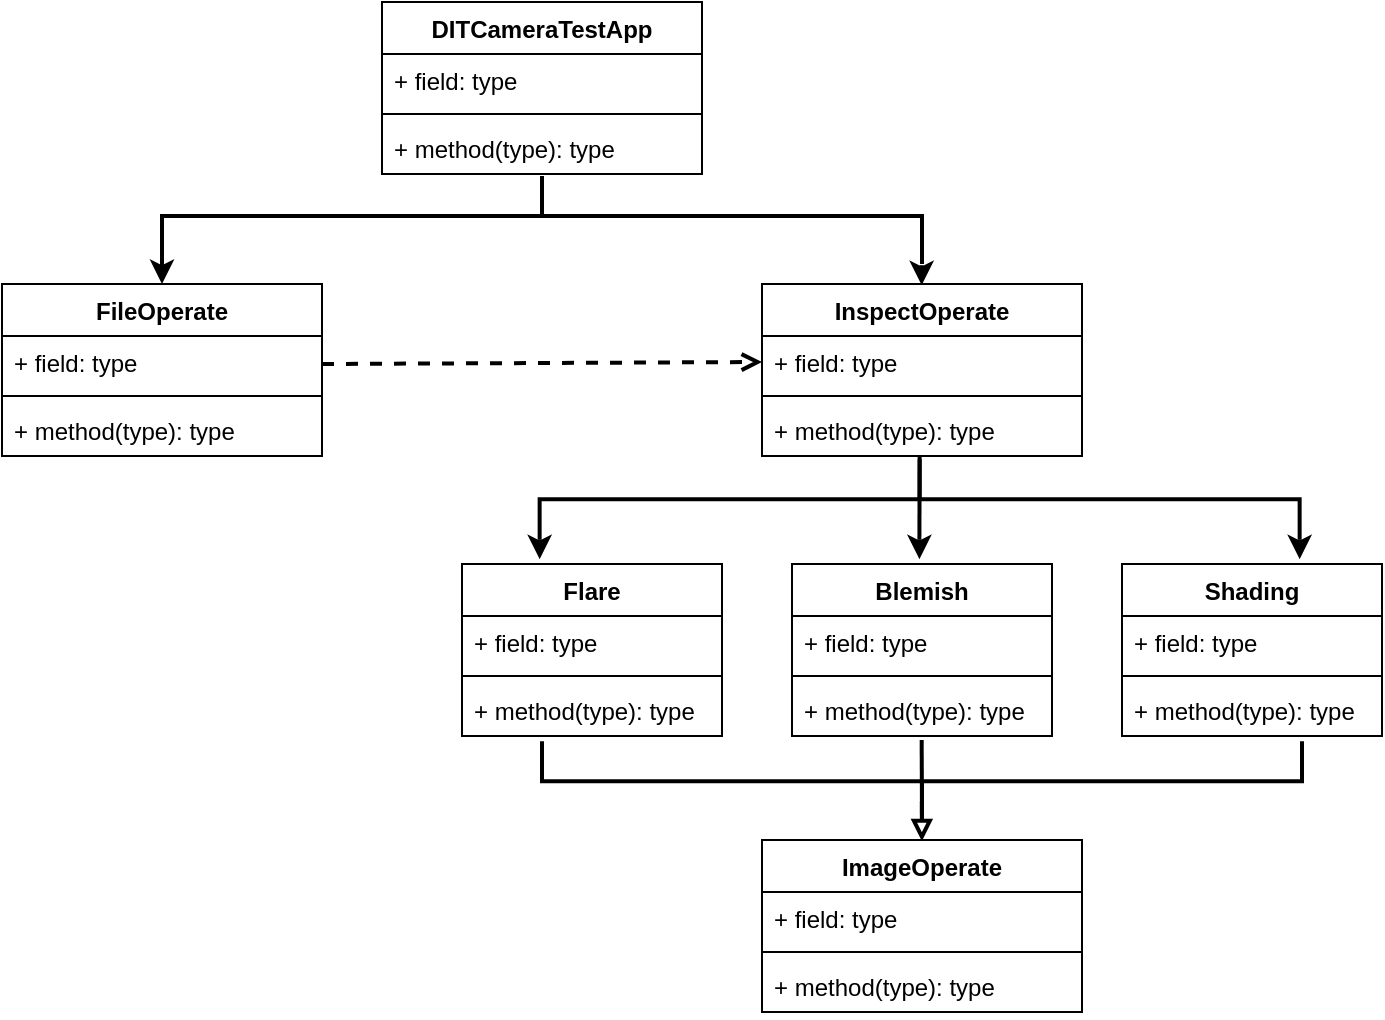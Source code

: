 <mxfile version="19.0.2" type="github"><diagram id="vqAaPXSRMTFe7XTVg5F0" name="第1頁"><mxGraphModel dx="920" dy="705" grid="1" gridSize="10" guides="1" tooltips="1" connect="1" arrows="1" fold="1" page="1" pageScale="1" pageWidth="827" pageHeight="1169" math="0" shadow="0"><root><mxCell id="0"/><mxCell id="1" parent="0"/><mxCell id="duV51yl1zNzty06JCO2b-62" value="" style="strokeWidth=2;html=1;shape=mxgraph.flowchart.annotation_2;align=left;labelPosition=right;pointerEvents=1;direction=north;fillColor=none;" vertex="1" parent="1"><mxGeometry x="370" y="529.6" width="380" height="40" as="geometry"/></mxCell><mxCell id="duV51yl1zNzty06JCO2b-6" value="DITCameraTestApp" style="swimlane;fontStyle=1;align=center;verticalAlign=top;childLayout=stackLayout;horizontal=1;startSize=26;horizontalStack=0;resizeParent=1;resizeParentMax=0;resizeLast=0;collapsible=1;marginBottom=0;" vertex="1" parent="1"><mxGeometry x="290" y="160" width="160" height="86" as="geometry"/></mxCell><mxCell id="duV51yl1zNzty06JCO2b-7" value="+ field: type" style="text;strokeColor=none;fillColor=none;align=left;verticalAlign=top;spacingLeft=4;spacingRight=4;overflow=hidden;rotatable=0;points=[[0,0.5],[1,0.5]];portConstraint=eastwest;" vertex="1" parent="duV51yl1zNzty06JCO2b-6"><mxGeometry y="26" width="160" height="26" as="geometry"/></mxCell><mxCell id="duV51yl1zNzty06JCO2b-8" value="" style="line;strokeWidth=1;fillColor=none;align=left;verticalAlign=middle;spacingTop=-1;spacingLeft=3;spacingRight=3;rotatable=0;labelPosition=right;points=[];portConstraint=eastwest;" vertex="1" parent="duV51yl1zNzty06JCO2b-6"><mxGeometry y="52" width="160" height="8" as="geometry"/></mxCell><mxCell id="duV51yl1zNzty06JCO2b-9" value="+ method(type): type" style="text;strokeColor=none;fillColor=none;align=left;verticalAlign=top;spacingLeft=4;spacingRight=4;overflow=hidden;rotatable=0;points=[[0,0.5],[1,0.5]];portConstraint=eastwest;" vertex="1" parent="duV51yl1zNzty06JCO2b-6"><mxGeometry y="60" width="160" height="26" as="geometry"/></mxCell><mxCell id="duV51yl1zNzty06JCO2b-11" value="FileOperate" style="swimlane;fontStyle=1;align=center;verticalAlign=top;childLayout=stackLayout;horizontal=1;startSize=26;horizontalStack=0;resizeParent=1;resizeParentMax=0;resizeLast=0;collapsible=1;marginBottom=0;" vertex="1" parent="1"><mxGeometry x="100" y="301" width="160" height="86" as="geometry"/></mxCell><mxCell id="duV51yl1zNzty06JCO2b-12" value="+ field: type" style="text;strokeColor=none;fillColor=none;align=left;verticalAlign=top;spacingLeft=4;spacingRight=4;overflow=hidden;rotatable=0;points=[[0,0.5],[1,0.5]];portConstraint=eastwest;" vertex="1" parent="duV51yl1zNzty06JCO2b-11"><mxGeometry y="26" width="160" height="26" as="geometry"/></mxCell><mxCell id="duV51yl1zNzty06JCO2b-13" value="" style="line;strokeWidth=1;fillColor=none;align=left;verticalAlign=middle;spacingTop=-1;spacingLeft=3;spacingRight=3;rotatable=0;labelPosition=right;points=[];portConstraint=eastwest;" vertex="1" parent="duV51yl1zNzty06JCO2b-11"><mxGeometry y="52" width="160" height="8" as="geometry"/></mxCell><mxCell id="duV51yl1zNzty06JCO2b-14" value="+ method(type): type" style="text;strokeColor=none;fillColor=none;align=left;verticalAlign=top;spacingLeft=4;spacingRight=4;overflow=hidden;rotatable=0;points=[[0,0.5],[1,0.5]];portConstraint=eastwest;" vertex="1" parent="duV51yl1zNzty06JCO2b-11"><mxGeometry y="60" width="160" height="26" as="geometry"/></mxCell><mxCell id="duV51yl1zNzty06JCO2b-24" value="Flare" style="swimlane;fontStyle=1;align=center;verticalAlign=top;childLayout=stackLayout;horizontal=1;startSize=26;horizontalStack=0;resizeParent=1;resizeParentMax=0;resizeLast=0;collapsible=1;marginBottom=0;" vertex="1" parent="1"><mxGeometry x="330" y="441" width="130" height="86" as="geometry"/></mxCell><mxCell id="duV51yl1zNzty06JCO2b-25" value="+ field: type" style="text;strokeColor=none;fillColor=none;align=left;verticalAlign=top;spacingLeft=4;spacingRight=4;overflow=hidden;rotatable=0;points=[[0,0.5],[1,0.5]];portConstraint=eastwest;" vertex="1" parent="duV51yl1zNzty06JCO2b-24"><mxGeometry y="26" width="130" height="26" as="geometry"/></mxCell><mxCell id="duV51yl1zNzty06JCO2b-26" value="" style="line;strokeWidth=1;fillColor=none;align=left;verticalAlign=middle;spacingTop=-1;spacingLeft=3;spacingRight=3;rotatable=0;labelPosition=right;points=[];portConstraint=eastwest;" vertex="1" parent="duV51yl1zNzty06JCO2b-24"><mxGeometry y="52" width="130" height="8" as="geometry"/></mxCell><mxCell id="duV51yl1zNzty06JCO2b-27" value="+ method(type): type" style="text;strokeColor=none;fillColor=none;align=left;verticalAlign=top;spacingLeft=4;spacingRight=4;overflow=hidden;rotatable=0;points=[[0,0.5],[1,0.5]];portConstraint=eastwest;" vertex="1" parent="duV51yl1zNzty06JCO2b-24"><mxGeometry y="60" width="130" height="26" as="geometry"/></mxCell><mxCell id="duV51yl1zNzty06JCO2b-32" value="Blemish" style="swimlane;fontStyle=1;align=center;verticalAlign=top;childLayout=stackLayout;horizontal=1;startSize=26;horizontalStack=0;resizeParent=1;resizeParentMax=0;resizeLast=0;collapsible=1;marginBottom=0;" vertex="1" parent="1"><mxGeometry x="495" y="441" width="130" height="86" as="geometry"/></mxCell><mxCell id="duV51yl1zNzty06JCO2b-33" value="+ field: type" style="text;strokeColor=none;fillColor=none;align=left;verticalAlign=top;spacingLeft=4;spacingRight=4;overflow=hidden;rotatable=0;points=[[0,0.5],[1,0.5]];portConstraint=eastwest;" vertex="1" parent="duV51yl1zNzty06JCO2b-32"><mxGeometry y="26" width="130" height="26" as="geometry"/></mxCell><mxCell id="duV51yl1zNzty06JCO2b-34" value="" style="line;strokeWidth=1;fillColor=none;align=left;verticalAlign=middle;spacingTop=-1;spacingLeft=3;spacingRight=3;rotatable=0;labelPosition=right;points=[];portConstraint=eastwest;" vertex="1" parent="duV51yl1zNzty06JCO2b-32"><mxGeometry y="52" width="130" height="8" as="geometry"/></mxCell><mxCell id="duV51yl1zNzty06JCO2b-35" value="+ method(type): type" style="text;strokeColor=none;fillColor=none;align=left;verticalAlign=top;spacingLeft=4;spacingRight=4;overflow=hidden;rotatable=0;points=[[0,0.5],[1,0.5]];portConstraint=eastwest;" vertex="1" parent="duV51yl1zNzty06JCO2b-32"><mxGeometry y="60" width="130" height="26" as="geometry"/></mxCell><mxCell id="duV51yl1zNzty06JCO2b-36" value="Shading" style="swimlane;fontStyle=1;align=center;verticalAlign=top;childLayout=stackLayout;horizontal=1;startSize=26;horizontalStack=0;resizeParent=1;resizeParentMax=0;resizeLast=0;collapsible=1;marginBottom=0;" vertex="1" parent="1"><mxGeometry x="660" y="441" width="130" height="86" as="geometry"/></mxCell><mxCell id="duV51yl1zNzty06JCO2b-37" value="+ field: type" style="text;strokeColor=none;fillColor=none;align=left;verticalAlign=top;spacingLeft=4;spacingRight=4;overflow=hidden;rotatable=0;points=[[0,0.5],[1,0.5]];portConstraint=eastwest;" vertex="1" parent="duV51yl1zNzty06JCO2b-36"><mxGeometry y="26" width="130" height="26" as="geometry"/></mxCell><mxCell id="duV51yl1zNzty06JCO2b-38" value="" style="line;strokeWidth=1;fillColor=none;align=left;verticalAlign=middle;spacingTop=-1;spacingLeft=3;spacingRight=3;rotatable=0;labelPosition=right;points=[];portConstraint=eastwest;" vertex="1" parent="duV51yl1zNzty06JCO2b-36"><mxGeometry y="52" width="130" height="8" as="geometry"/></mxCell><mxCell id="duV51yl1zNzty06JCO2b-39" value="+ method(type): type" style="text;strokeColor=none;fillColor=none;align=left;verticalAlign=top;spacingLeft=4;spacingRight=4;overflow=hidden;rotatable=0;points=[[0,0.5],[1,0.5]];portConstraint=eastwest;" vertex="1" parent="duV51yl1zNzty06JCO2b-36"><mxGeometry y="60" width="130" height="26" as="geometry"/></mxCell><mxCell id="duV51yl1zNzty06JCO2b-57" value="" style="strokeWidth=2;html=1;shape=mxgraph.flowchart.annotation_2;align=left;labelPosition=right;pointerEvents=1;direction=south;" vertex="1" parent="1"><mxGeometry x="368.82" y="388.6" width="380" height="40" as="geometry"/></mxCell><mxCell id="duV51yl1zNzty06JCO2b-59" value="" style="endArrow=none;html=1;rounded=0;strokeWidth=2;entryX=0.168;entryY=0.5;entryDx=0;entryDy=0;entryPerimeter=0;" edge="1" parent="1"><mxGeometry width="50" height="50" relative="1" as="geometry"><mxPoint x="558.7" y="428.6" as="sourcePoint"/><mxPoint x="558.82" y="387.0" as="targetPoint"/></mxGeometry></mxCell><mxCell id="duV51yl1zNzty06JCO2b-60" value="" style="strokeWidth=2;html=1;shape=mxgraph.flowchart.annotation_2;align=left;labelPosition=right;pointerEvents=1;direction=south;" vertex="1" parent="1"><mxGeometry x="180" y="247" width="380" height="40" as="geometry"/></mxCell><mxCell id="duV51yl1zNzty06JCO2b-64" value="" style="endArrow=none;html=1;rounded=0;strokeWidth=2;entryX=0.168;entryY=0.5;entryDx=0;entryDy=0;entryPerimeter=0;" edge="1" parent="1"><mxGeometry width="50" height="50" relative="1" as="geometry"><mxPoint x="560" y="569.6" as="sourcePoint"/><mxPoint x="559.83" y="529.0" as="targetPoint"/></mxGeometry></mxCell><mxCell id="duV51yl1zNzty06JCO2b-75" value="" style="endArrow=block;html=1;rounded=0;strokeColor=#000000;strokeWidth=2;endFill=0;" edge="1" parent="1"><mxGeometry width="50" height="50" relative="1" as="geometry"><mxPoint x="559.92" y="559.6" as="sourcePoint"/><mxPoint x="559.92" y="579.6" as="targetPoint"/></mxGeometry></mxCell><mxCell id="duV51yl1zNzty06JCO2b-76" value="ImageOperate" style="swimlane;fontStyle=1;align=center;verticalAlign=top;childLayout=stackLayout;horizontal=1;startSize=26;horizontalStack=0;resizeParent=1;resizeParentMax=0;resizeLast=0;collapsible=1;marginBottom=0;fillColor=none;" vertex="1" parent="1"><mxGeometry x="480" y="579" width="160" height="86" as="geometry"><mxRectangle x="510" y="450" width="100" height="26" as="alternateBounds"/></mxGeometry></mxCell><mxCell id="duV51yl1zNzty06JCO2b-77" value="+ field: type" style="text;strokeColor=none;fillColor=none;align=left;verticalAlign=top;spacingLeft=4;spacingRight=4;overflow=hidden;rotatable=0;points=[[0,0.5],[1,0.5]];portConstraint=eastwest;" vertex="1" parent="duV51yl1zNzty06JCO2b-76"><mxGeometry y="26" width="160" height="26" as="geometry"/></mxCell><mxCell id="duV51yl1zNzty06JCO2b-78" value="" style="line;strokeWidth=1;fillColor=none;align=left;verticalAlign=middle;spacingTop=-1;spacingLeft=3;spacingRight=3;rotatable=0;labelPosition=right;points=[];portConstraint=eastwest;" vertex="1" parent="duV51yl1zNzty06JCO2b-76"><mxGeometry y="52" width="160" height="8" as="geometry"/></mxCell><mxCell id="duV51yl1zNzty06JCO2b-79" value="+ method(type): type" style="text;strokeColor=none;fillColor=none;align=left;verticalAlign=top;spacingLeft=4;spacingRight=4;overflow=hidden;rotatable=0;points=[[0,0.5],[1,0.5]];portConstraint=eastwest;" vertex="1" parent="duV51yl1zNzty06JCO2b-76"><mxGeometry y="60" width="160" height="26" as="geometry"/></mxCell><mxCell id="duV51yl1zNzty06JCO2b-87" value="" style="endArrow=classic;html=1;rounded=0;strokeColor=#000000;strokeWidth=2;startArrow=none;" edge="1" parent="1" source="duV51yl1zNzty06JCO2b-20"><mxGeometry width="50" height="50" relative="1" as="geometry"><mxPoint x="560" y="271" as="sourcePoint"/><mxPoint x="560" y="301" as="targetPoint"/></mxGeometry></mxCell><mxCell id="duV51yl1zNzty06JCO2b-85" value="" style="endArrow=classic;html=1;rounded=0;strokeColor=#000000;strokeWidth=2;" edge="1" parent="1"><mxGeometry width="50" height="50" relative="1" as="geometry"><mxPoint x="180.0" y="271" as="sourcePoint"/><mxPoint x="180.0" y="301" as="targetPoint"/></mxGeometry></mxCell><mxCell id="duV51yl1zNzty06JCO2b-20" value="InspectOperate" style="swimlane;fontStyle=1;align=center;verticalAlign=top;childLayout=stackLayout;horizontal=1;startSize=26;horizontalStack=0;resizeParent=1;resizeParentMax=0;resizeLast=0;collapsible=1;marginBottom=0;" vertex="1" parent="1"><mxGeometry x="480" y="301" width="160" height="86" as="geometry"/></mxCell><mxCell id="duV51yl1zNzty06JCO2b-21" value="+ field: type" style="text;strokeColor=none;fillColor=none;align=left;verticalAlign=top;spacingLeft=4;spacingRight=4;overflow=hidden;rotatable=0;points=[[0,0.5],[1,0.5]];portConstraint=eastwest;" vertex="1" parent="duV51yl1zNzty06JCO2b-20"><mxGeometry y="26" width="160" height="26" as="geometry"/></mxCell><mxCell id="duV51yl1zNzty06JCO2b-22" value="" style="line;strokeWidth=1;fillColor=none;align=left;verticalAlign=middle;spacingTop=-1;spacingLeft=3;spacingRight=3;rotatable=0;labelPosition=right;points=[];portConstraint=eastwest;" vertex="1" parent="duV51yl1zNzty06JCO2b-20"><mxGeometry y="52" width="160" height="8" as="geometry"/></mxCell><mxCell id="duV51yl1zNzty06JCO2b-23" value="+ method(type): type" style="text;strokeColor=none;fillColor=none;align=left;verticalAlign=top;spacingLeft=4;spacingRight=4;overflow=hidden;rotatable=0;points=[[0,0.5],[1,0.5]];portConstraint=eastwest;" vertex="1" parent="duV51yl1zNzty06JCO2b-20"><mxGeometry y="60" width="160" height="26" as="geometry"/></mxCell><mxCell id="duV51yl1zNzty06JCO2b-88" value="" style="endArrow=none;html=1;rounded=0;strokeColor=#000000;strokeWidth=2;" edge="1" parent="1"><mxGeometry width="50" height="50" relative="1" as="geometry"><mxPoint x="560" y="271" as="sourcePoint"/><mxPoint x="560" y="291" as="targetPoint"/></mxGeometry></mxCell><mxCell id="duV51yl1zNzty06JCO2b-89" value="" style="endArrow=classic;html=1;rounded=0;strokeColor=#000000;strokeWidth=2;" edge="1" parent="1"><mxGeometry width="50" height="50" relative="1" as="geometry"><mxPoint x="748.82" y="428.6" as="sourcePoint"/><mxPoint x="748.82" y="438.6" as="targetPoint"/></mxGeometry></mxCell><mxCell id="duV51yl1zNzty06JCO2b-90" value="" style="endArrow=classic;html=1;rounded=0;strokeColor=#000000;strokeWidth=2;" edge="1" parent="1"><mxGeometry width="50" height="50" relative="1" as="geometry"><mxPoint x="558.7" y="428.6" as="sourcePoint"/><mxPoint x="558.7" y="438.6" as="targetPoint"/></mxGeometry></mxCell><mxCell id="duV51yl1zNzty06JCO2b-91" value="" style="endArrow=classic;html=1;rounded=0;strokeColor=#000000;strokeWidth=2;" edge="1" parent="1"><mxGeometry width="50" height="50" relative="1" as="geometry"><mxPoint x="368.82" y="428.6" as="sourcePoint"/><mxPoint x="368.82" y="438.6" as="targetPoint"/></mxGeometry></mxCell><mxCell id="duV51yl1zNzty06JCO2b-92" value="" style="endArrow=open;html=1;rounded=0;strokeColor=#000000;strokeWidth=2;dashed=1;endFill=0;entryX=0;entryY=0.5;entryDx=0;entryDy=0;" edge="1" parent="1" target="duV51yl1zNzty06JCO2b-21"><mxGeometry width="50" height="50" relative="1" as="geometry"><mxPoint x="260" y="341" as="sourcePoint"/><mxPoint x="480" y="344" as="targetPoint"/></mxGeometry></mxCell><mxCell id="duV51yl1zNzty06JCO2b-95" value="" style="endArrow=classic;html=1;rounded=0;strokeColor=#000000;strokeWidth=2;" edge="1" parent="1"><mxGeometry width="50" height="50" relative="1" as="geometry"><mxPoint x="559.82" y="291.6" as="sourcePoint"/><mxPoint x="559.82" y="301.6" as="targetPoint"/></mxGeometry></mxCell></root></mxGraphModel></diagram></mxfile>